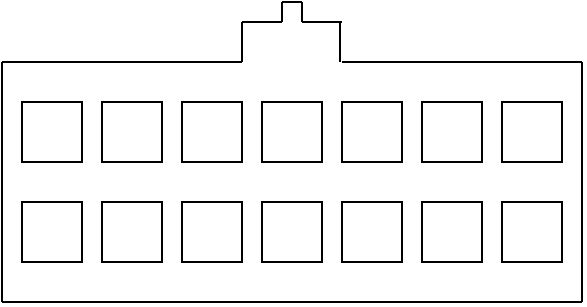 <mxfile version="13.10.7" type="device"><diagram id="hOfV2s5yGu589CASCjSM" name="Page-1"><mxGraphModel dx="764" dy="486" grid="1" gridSize="10" guides="1" tooltips="1" connect="1" arrows="1" fold="1" page="1" pageScale="1" pageWidth="850" pageHeight="1100" math="0" shadow="0"><root><mxCell id="0"/><mxCell id="1" parent="0"/><mxCell id="vk_upsudNK5rRnPSsHF5-1" value="" style="endArrow=none;html=1;" edge="1" parent="1"><mxGeometry width="50" height="50" relative="1" as="geometry"><mxPoint x="200" y="240" as="sourcePoint"/><mxPoint x="200" y="120" as="targetPoint"/></mxGeometry></mxCell><mxCell id="vk_upsudNK5rRnPSsHF5-3" value="" style="endArrow=none;html=1;" edge="1" parent="1"><mxGeometry width="50" height="50" relative="1" as="geometry"><mxPoint x="200" y="120" as="sourcePoint"/><mxPoint x="320" y="120" as="targetPoint"/></mxGeometry></mxCell><mxCell id="vk_upsudNK5rRnPSsHF5-6" value="" style="endArrow=none;html=1;" edge="1" parent="1"><mxGeometry width="50" height="50" relative="1" as="geometry"><mxPoint x="490" y="240" as="sourcePoint"/><mxPoint x="490" y="120" as="targetPoint"/></mxGeometry></mxCell><mxCell id="vk_upsudNK5rRnPSsHF5-8" value="" style="whiteSpace=wrap;html=1;aspect=fixed;" vertex="1" parent="1"><mxGeometry x="210" y="140" width="30" height="30" as="geometry"/></mxCell><mxCell id="vk_upsudNK5rRnPSsHF5-9" value="" style="whiteSpace=wrap;html=1;aspect=fixed;" vertex="1" parent="1"><mxGeometry x="250" y="140" width="30" height="30" as="geometry"/></mxCell><mxCell id="vk_upsudNK5rRnPSsHF5-10" value="" style="whiteSpace=wrap;html=1;aspect=fixed;" vertex="1" parent="1"><mxGeometry x="290" y="140" width="30" height="30" as="geometry"/></mxCell><mxCell id="vk_upsudNK5rRnPSsHF5-11" value="" style="whiteSpace=wrap;html=1;aspect=fixed;" vertex="1" parent="1"><mxGeometry x="330" y="140" width="30" height="30" as="geometry"/></mxCell><mxCell id="vk_upsudNK5rRnPSsHF5-12" value="" style="whiteSpace=wrap;html=1;aspect=fixed;" vertex="1" parent="1"><mxGeometry x="370" y="140" width="30" height="30" as="geometry"/></mxCell><mxCell id="vk_upsudNK5rRnPSsHF5-13" value="" style="whiteSpace=wrap;html=1;aspect=fixed;" vertex="1" parent="1"><mxGeometry x="410" y="140" width="30" height="30" as="geometry"/></mxCell><mxCell id="vk_upsudNK5rRnPSsHF5-14" value="" style="whiteSpace=wrap;html=1;aspect=fixed;" vertex="1" parent="1"><mxGeometry x="450" y="140" width="30" height="30" as="geometry"/></mxCell><mxCell id="vk_upsudNK5rRnPSsHF5-15" value="" style="whiteSpace=wrap;html=1;aspect=fixed;" vertex="1" parent="1"><mxGeometry x="210" y="190" width="30" height="30" as="geometry"/></mxCell><mxCell id="vk_upsudNK5rRnPSsHF5-16" value="" style="whiteSpace=wrap;html=1;aspect=fixed;" vertex="1" parent="1"><mxGeometry x="450" y="190" width="30" height="30" as="geometry"/></mxCell><mxCell id="vk_upsudNK5rRnPSsHF5-17" value="" style="whiteSpace=wrap;html=1;aspect=fixed;" vertex="1" parent="1"><mxGeometry x="250" y="190" width="30" height="30" as="geometry"/></mxCell><mxCell id="vk_upsudNK5rRnPSsHF5-18" value="" style="whiteSpace=wrap;html=1;aspect=fixed;" vertex="1" parent="1"><mxGeometry x="290" y="190" width="30" height="30" as="geometry"/></mxCell><mxCell id="vk_upsudNK5rRnPSsHF5-19" value="" style="whiteSpace=wrap;html=1;aspect=fixed;" vertex="1" parent="1"><mxGeometry x="330" y="190" width="30" height="30" as="geometry"/></mxCell><mxCell id="vk_upsudNK5rRnPSsHF5-20" value="" style="whiteSpace=wrap;html=1;aspect=fixed;" vertex="1" parent="1"><mxGeometry x="370" y="190" width="30" height="30" as="geometry"/></mxCell><mxCell id="vk_upsudNK5rRnPSsHF5-21" value="" style="whiteSpace=wrap;html=1;aspect=fixed;" vertex="1" parent="1"><mxGeometry x="410" y="190" width="30" height="30" as="geometry"/></mxCell><mxCell id="vk_upsudNK5rRnPSsHF5-23" value="" style="endArrow=none;html=1;" edge="1" parent="1"><mxGeometry width="50" height="50" relative="1" as="geometry"><mxPoint x="200" y="240" as="sourcePoint"/><mxPoint x="490" y="240" as="targetPoint"/></mxGeometry></mxCell><mxCell id="vk_upsudNK5rRnPSsHF5-24" value="" style="endArrow=none;html=1;" edge="1" parent="1"><mxGeometry width="50" height="50" relative="1" as="geometry"><mxPoint x="320" y="120" as="sourcePoint"/><mxPoint x="320" y="100" as="targetPoint"/></mxGeometry></mxCell><mxCell id="vk_upsudNK5rRnPSsHF5-25" value="" style="endArrow=none;html=1;" edge="1" parent="1"><mxGeometry width="50" height="50" relative="1" as="geometry"><mxPoint x="369" y="120" as="sourcePoint"/><mxPoint x="369" y="100" as="targetPoint"/></mxGeometry></mxCell><mxCell id="vk_upsudNK5rRnPSsHF5-26" value="" style="endArrow=none;html=1;" edge="1" parent="1"><mxGeometry width="50" height="50" relative="1" as="geometry"><mxPoint x="370" y="120" as="sourcePoint"/><mxPoint x="490" y="120" as="targetPoint"/></mxGeometry></mxCell><mxCell id="vk_upsudNK5rRnPSsHF5-27" value="" style="endArrow=none;html=1;" edge="1" parent="1"><mxGeometry width="50" height="50" relative="1" as="geometry"><mxPoint x="320" y="100" as="sourcePoint"/><mxPoint x="340" y="100" as="targetPoint"/></mxGeometry></mxCell><mxCell id="vk_upsudNK5rRnPSsHF5-28" value="" style="endArrow=none;html=1;" edge="1" parent="1"><mxGeometry width="50" height="50" relative="1" as="geometry"><mxPoint x="350" y="100" as="sourcePoint"/><mxPoint x="370" y="100" as="targetPoint"/></mxGeometry></mxCell><mxCell id="vk_upsudNK5rRnPSsHF5-29" value="" style="endArrow=none;html=1;" edge="1" parent="1"><mxGeometry width="50" height="50" relative="1" as="geometry"><mxPoint x="340" y="100" as="sourcePoint"/><mxPoint x="340" y="90" as="targetPoint"/></mxGeometry></mxCell><mxCell id="vk_upsudNK5rRnPSsHF5-30" value="" style="endArrow=none;html=1;" edge="1" parent="1"><mxGeometry width="50" height="50" relative="1" as="geometry"><mxPoint x="350" y="100" as="sourcePoint"/><mxPoint x="350" y="90" as="targetPoint"/></mxGeometry></mxCell><mxCell id="vk_upsudNK5rRnPSsHF5-31" value="" style="endArrow=none;html=1;" edge="1" parent="1"><mxGeometry width="50" height="50" relative="1" as="geometry"><mxPoint x="340" y="90" as="sourcePoint"/><mxPoint x="350" y="90" as="targetPoint"/></mxGeometry></mxCell></root></mxGraphModel></diagram></mxfile>